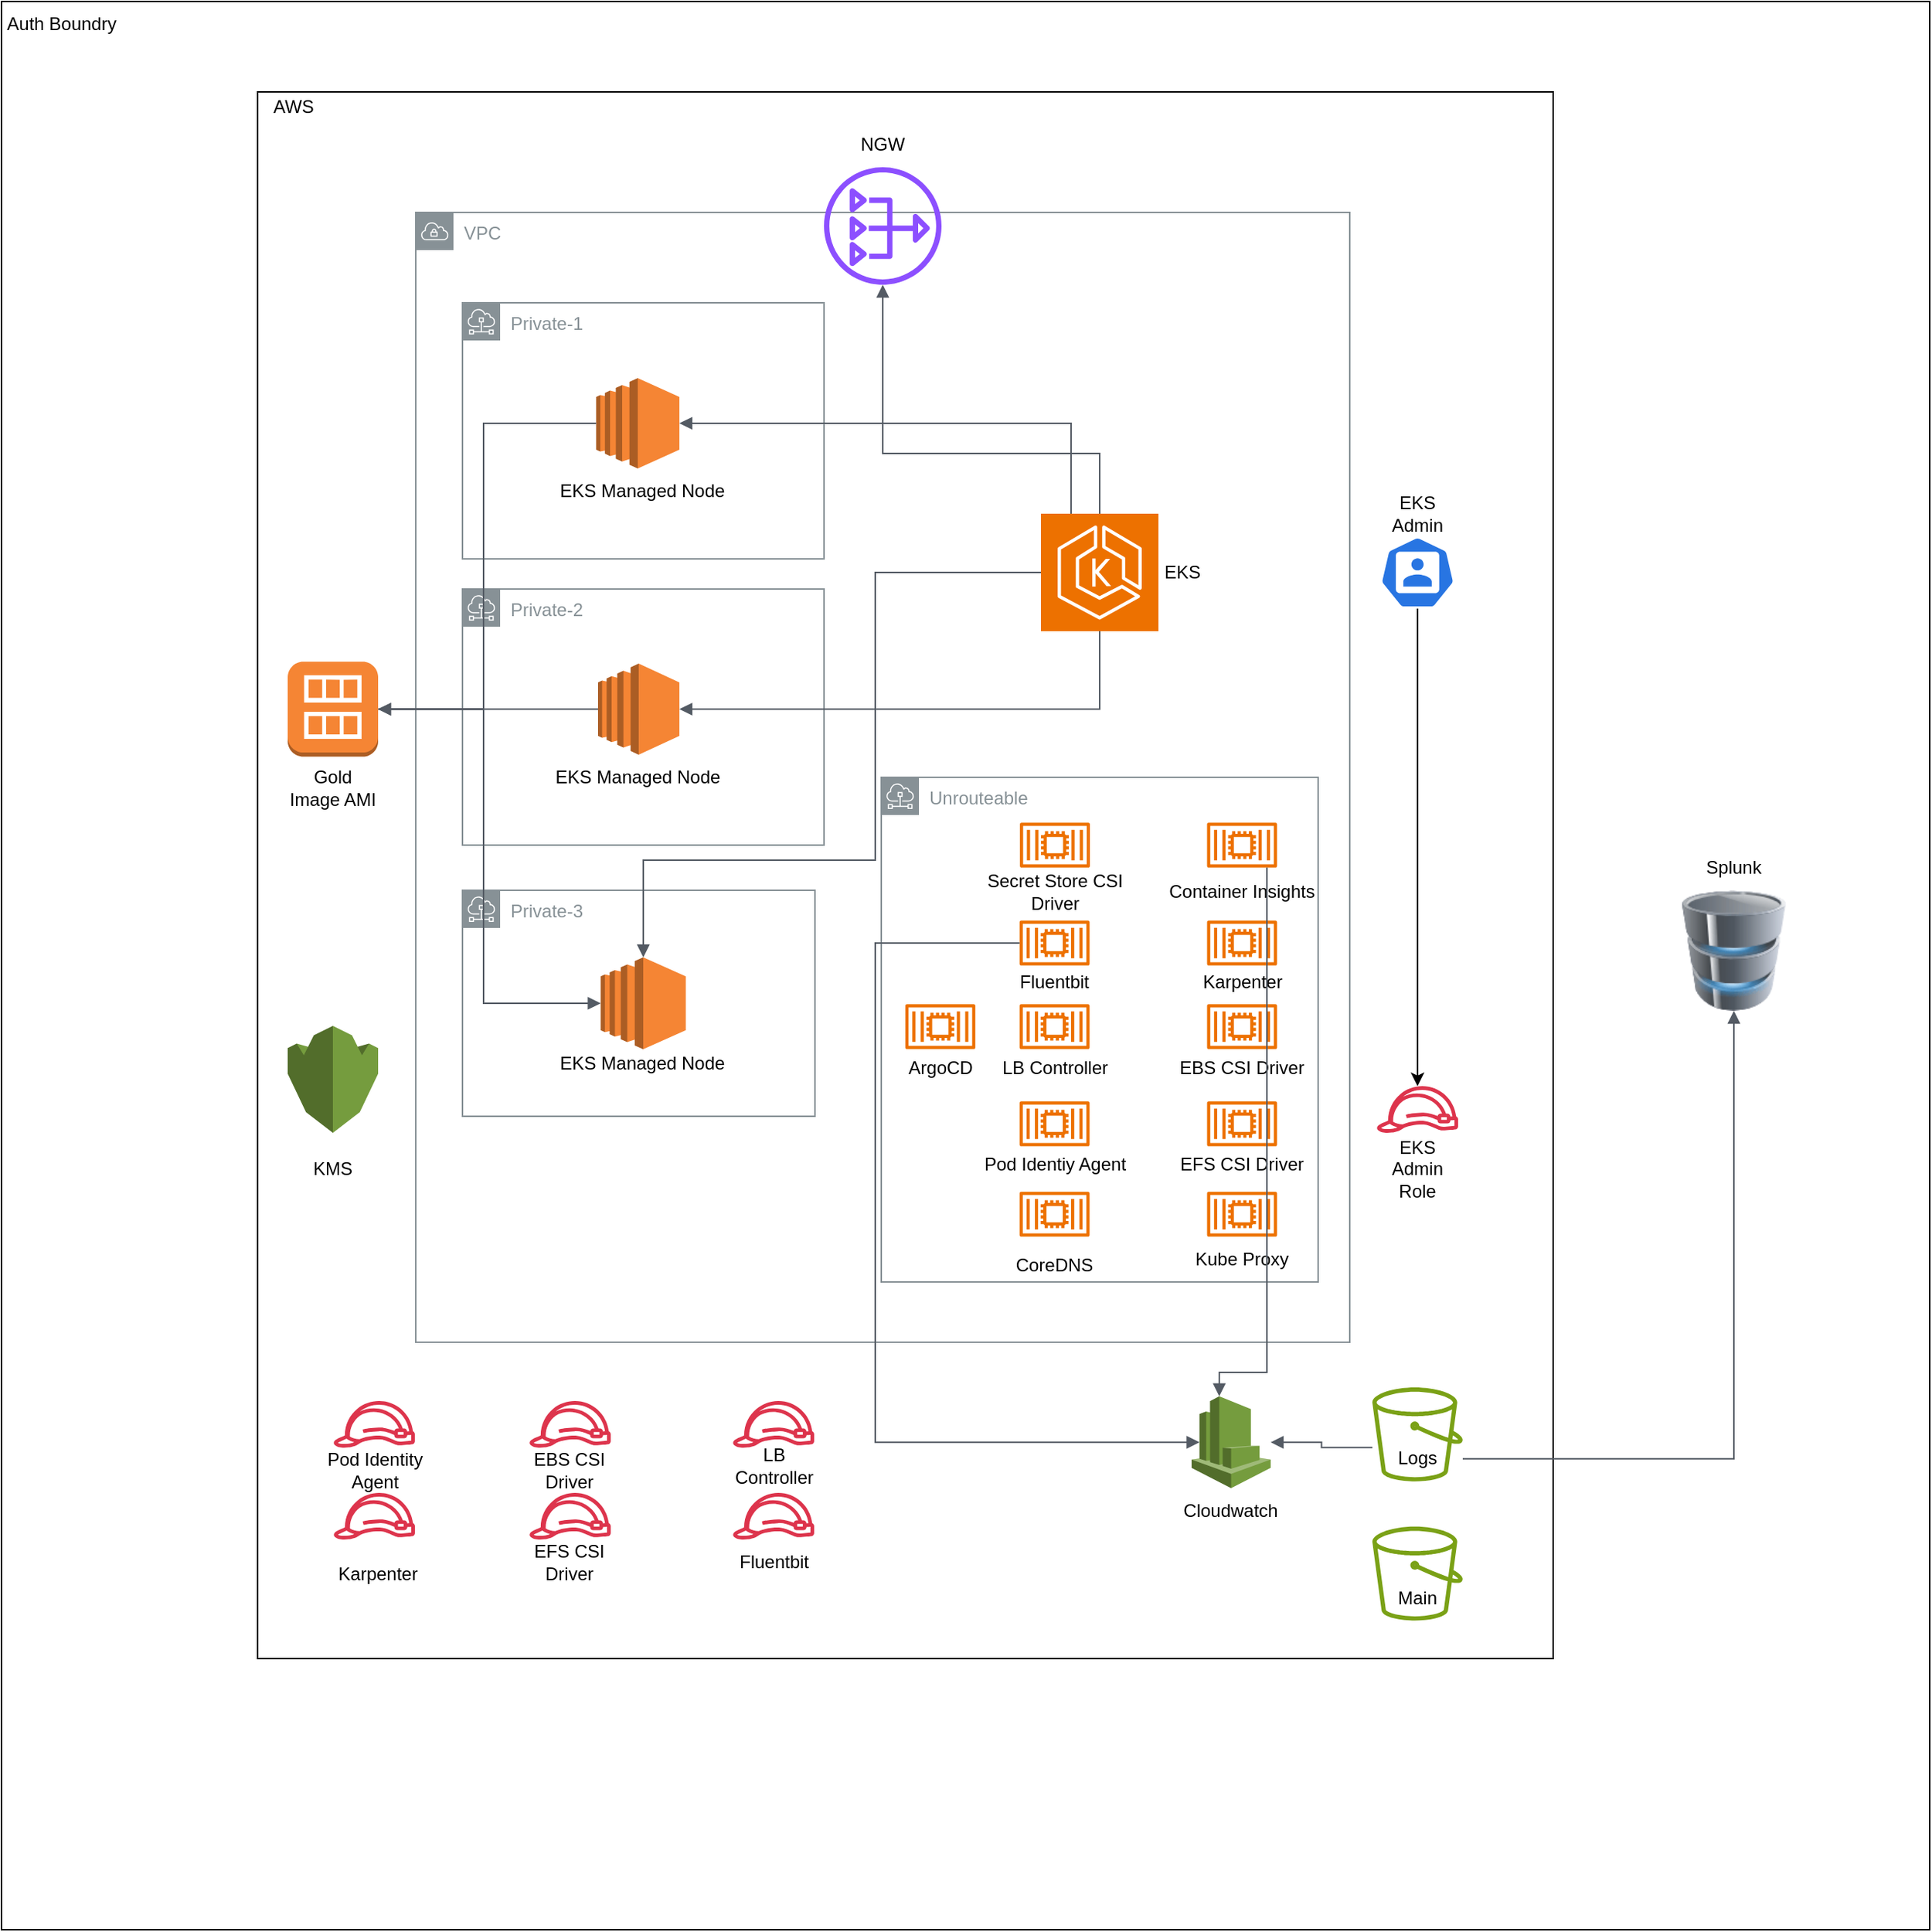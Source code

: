 <mxfile version="24.5.3" type="device">
  <diagram name="Page-1" id="e5kg5PGp0GOZCRDS-3kg">
    <mxGraphModel dx="2679" dy="2164" grid="1" gridSize="10" guides="1" tooltips="1" connect="1" arrows="1" fold="1" page="1" pageScale="1" pageWidth="850" pageHeight="1100" math="0" shadow="0">
      <root>
        <mxCell id="0" />
        <mxCell id="1" parent="0" />
        <mxCell id="WaI7bWhhHGH7RyJGUKFf-75" value="" style="whiteSpace=wrap;html=1;aspect=fixed;" parent="1" vertex="1">
          <mxGeometry x="-160" y="-40" width="1280" height="1280" as="geometry" />
        </mxCell>
        <mxCell id="WaI7bWhhHGH7RyJGUKFf-2" value="" style="rounded=0;whiteSpace=wrap;html=1;" parent="1" vertex="1">
          <mxGeometry x="10" y="20" width="860" height="1040" as="geometry" />
        </mxCell>
        <mxCell id="WaI7bWhhHGH7RyJGUKFf-3" value="VPC" style="sketch=0;outlineConnect=0;gradientColor=none;html=1;whiteSpace=wrap;fontSize=12;fontStyle=0;shape=mxgraph.aws4.group;grIcon=mxgraph.aws4.group_vpc;strokeColor=#879196;fillColor=none;verticalAlign=top;align=left;spacingLeft=30;fontColor=#879196;dashed=0;" parent="1" vertex="1">
          <mxGeometry x="115" y="100" width="620" height="750" as="geometry" />
        </mxCell>
        <mxCell id="WaI7bWhhHGH7RyJGUKFf-4" value="" style="sketch=0;outlineConnect=0;fontColor=#232F3E;gradientColor=none;fillColor=#8C4FFF;strokeColor=none;dashed=0;verticalLabelPosition=bottom;verticalAlign=top;align=center;html=1;fontSize=12;fontStyle=0;aspect=fixed;pointerEvents=1;shape=mxgraph.aws4.nat_gateway;" parent="1" vertex="1">
          <mxGeometry x="386" y="70" width="78" height="78" as="geometry" />
        </mxCell>
        <mxCell id="WaI7bWhhHGH7RyJGUKFf-6" value="Private-1" style="sketch=0;outlineConnect=0;gradientColor=none;html=1;whiteSpace=wrap;fontSize=12;fontStyle=0;shape=mxgraph.aws4.group;grIcon=mxgraph.aws4.group_subnet;strokeColor=#879196;fillColor=none;verticalAlign=top;align=left;spacingLeft=30;fontColor=#879196;dashed=0;" parent="1" vertex="1">
          <mxGeometry x="146" y="160" width="240" height="170" as="geometry" />
        </mxCell>
        <mxCell id="WaI7bWhhHGH7RyJGUKFf-7" value="Private-2" style="sketch=0;outlineConnect=0;gradientColor=none;html=1;whiteSpace=wrap;fontSize=12;fontStyle=0;shape=mxgraph.aws4.group;grIcon=mxgraph.aws4.group_subnet;strokeColor=#879196;fillColor=none;verticalAlign=top;align=left;spacingLeft=30;fontColor=#879196;dashed=0;" parent="1" vertex="1">
          <mxGeometry x="146" y="350" width="240" height="170" as="geometry" />
        </mxCell>
        <mxCell id="WaI7bWhhHGH7RyJGUKFf-8" value="Private-3" style="sketch=0;outlineConnect=0;gradientColor=none;html=1;whiteSpace=wrap;fontSize=12;fontStyle=0;shape=mxgraph.aws4.group;grIcon=mxgraph.aws4.group_subnet;strokeColor=#879196;fillColor=none;verticalAlign=top;align=left;spacingLeft=30;fontColor=#879196;dashed=0;" parent="1" vertex="1">
          <mxGeometry x="146" y="550" width="234" height="150" as="geometry" />
        </mxCell>
        <mxCell id="WaI7bWhhHGH7RyJGUKFf-9" value="Unrouteable" style="sketch=0;outlineConnect=0;gradientColor=none;html=1;whiteSpace=wrap;fontSize=12;fontStyle=0;shape=mxgraph.aws4.group;grIcon=mxgraph.aws4.group_subnet;strokeColor=#879196;fillColor=none;verticalAlign=top;align=left;spacingLeft=30;fontColor=#879196;dashed=0;" parent="1" vertex="1">
          <mxGeometry x="424" y="475" width="290" height="335" as="geometry" />
        </mxCell>
        <mxCell id="WaI7bWhhHGH7RyJGUKFf-10" value="" style="outlineConnect=0;dashed=0;verticalLabelPosition=bottom;verticalAlign=top;align=center;html=1;shape=mxgraph.aws3.ec2;fillColor=#F58534;gradientColor=none;" parent="1" vertex="1">
          <mxGeometry x="234.75" y="210" width="55.25" height="60" as="geometry" />
        </mxCell>
        <mxCell id="WaI7bWhhHGH7RyJGUKFf-11" value="" style="outlineConnect=0;dashed=0;verticalLabelPosition=bottom;verticalAlign=top;align=center;html=1;shape=mxgraph.aws3.ec2;fillColor=#F58534;gradientColor=none;" parent="1" vertex="1">
          <mxGeometry x="236" y="399.5" width="54" height="60.5" as="geometry" />
        </mxCell>
        <mxCell id="WaI7bWhhHGH7RyJGUKFf-12" value="" style="outlineConnect=0;dashed=0;verticalLabelPosition=bottom;verticalAlign=top;align=center;html=1;shape=mxgraph.aws3.ec2;fillColor=#F58534;gradientColor=none;" parent="1" vertex="1">
          <mxGeometry x="237.75" y="594.5" width="56.5" height="61" as="geometry" />
        </mxCell>
        <mxCell id="WaI7bWhhHGH7RyJGUKFf-13" value="" style="sketch=0;points=[[0,0,0],[0.25,0,0],[0.5,0,0],[0.75,0,0],[1,0,0],[0,1,0],[0.25,1,0],[0.5,1,0],[0.75,1,0],[1,1,0],[0,0.25,0],[0,0.5,0],[0,0.75,0],[1,0.25,0],[1,0.5,0],[1,0.75,0]];outlineConnect=0;fontColor=#232F3E;fillColor=#ED7100;strokeColor=#ffffff;dashed=0;verticalLabelPosition=bottom;verticalAlign=top;align=center;html=1;fontSize=12;fontStyle=0;aspect=fixed;shape=mxgraph.aws4.resourceIcon;resIcon=mxgraph.aws4.eks;" parent="1" vertex="1">
          <mxGeometry x="530" y="300" width="78" height="78" as="geometry" />
        </mxCell>
        <mxCell id="WaI7bWhhHGH7RyJGUKFf-14" value="" style="edgeStyle=orthogonalEdgeStyle;html=1;endArrow=none;elbow=vertical;startArrow=block;startFill=1;strokeColor=#545B64;rounded=0;" parent="1" source="WaI7bWhhHGH7RyJGUKFf-4" target="WaI7bWhhHGH7RyJGUKFf-13" edge="1">
          <mxGeometry width="100" relative="1" as="geometry">
            <mxPoint x="470" y="260" as="sourcePoint" />
            <mxPoint x="570" y="260" as="targetPoint" />
            <Array as="points">
              <mxPoint x="425" y="260" />
              <mxPoint x="569" y="260" />
            </Array>
          </mxGeometry>
        </mxCell>
        <mxCell id="WaI7bWhhHGH7RyJGUKFf-15" value="" style="edgeStyle=orthogonalEdgeStyle;html=1;endArrow=none;elbow=vertical;startArrow=block;startFill=1;strokeColor=#545B64;rounded=0;" parent="1" source="WaI7bWhhHGH7RyJGUKFf-10" target="WaI7bWhhHGH7RyJGUKFf-13" edge="1">
          <mxGeometry width="100" relative="1" as="geometry">
            <mxPoint x="400" y="350" as="sourcePoint" />
            <mxPoint x="500" y="350" as="targetPoint" />
            <Array as="points">
              <mxPoint x="550" y="240" />
            </Array>
          </mxGeometry>
        </mxCell>
        <mxCell id="WaI7bWhhHGH7RyJGUKFf-16" value="" style="edgeStyle=orthogonalEdgeStyle;html=1;endArrow=none;elbow=vertical;startArrow=block;startFill=1;strokeColor=#545B64;rounded=0;" parent="1" source="WaI7bWhhHGH7RyJGUKFf-11" target="WaI7bWhhHGH7RyJGUKFf-13" edge="1">
          <mxGeometry width="100" relative="1" as="geometry">
            <mxPoint x="400" y="380" as="sourcePoint" />
            <mxPoint x="500" y="380" as="targetPoint" />
          </mxGeometry>
        </mxCell>
        <mxCell id="WaI7bWhhHGH7RyJGUKFf-17" value="" style="edgeStyle=orthogonalEdgeStyle;html=1;endArrow=none;elbow=vertical;startArrow=block;startFill=1;strokeColor=#545B64;rounded=0;entryX=0;entryY=0.5;entryDx=0;entryDy=0;entryPerimeter=0;" parent="1" source="WaI7bWhhHGH7RyJGUKFf-12" target="WaI7bWhhHGH7RyJGUKFf-13" edge="1">
          <mxGeometry width="100" relative="1" as="geometry">
            <mxPoint x="420" y="400" as="sourcePoint" />
            <mxPoint x="520" y="400" as="targetPoint" />
            <Array as="points">
              <mxPoint x="266" y="530" />
              <mxPoint x="420" y="530" />
              <mxPoint x="420" y="339" />
            </Array>
          </mxGeometry>
        </mxCell>
        <mxCell id="WaI7bWhhHGH7RyJGUKFf-19" value="&lt;div&gt;&lt;br&gt;&lt;/div&gt;&lt;div&gt;&lt;br&gt;&lt;/div&gt;" style="edgeLabel;html=1;align=center;verticalAlign=middle;resizable=0;points=[];" parent="WaI7bWhhHGH7RyJGUKFf-17" vertex="1" connectable="0">
          <mxGeometry x="0.888" y="-1" relative="1" as="geometry">
            <mxPoint as="offset" />
          </mxGeometry>
        </mxCell>
        <mxCell id="WaI7bWhhHGH7RyJGUKFf-20" value="" style="sketch=0;outlineConnect=0;fontColor=#232F3E;gradientColor=none;fillColor=#ED7100;strokeColor=none;dashed=0;verticalLabelPosition=bottom;verticalAlign=top;align=center;html=1;fontSize=12;fontStyle=0;aspect=fixed;pointerEvents=1;shape=mxgraph.aws4.container_2;" parent="1" vertex="1">
          <mxGeometry x="515.83" y="570" width="46.45" height="30" as="geometry" />
        </mxCell>
        <mxCell id="WaI7bWhhHGH7RyJGUKFf-21" value="" style="sketch=0;outlineConnect=0;fontColor=#232F3E;gradientColor=none;fillColor=#ED7100;strokeColor=none;dashed=0;verticalLabelPosition=bottom;verticalAlign=top;align=center;html=1;fontSize=12;fontStyle=0;aspect=fixed;pointerEvents=1;shape=mxgraph.aws4.container_2;" parent="1" vertex="1">
          <mxGeometry x="640.28" y="570" width="46.45" height="30" as="geometry" />
        </mxCell>
        <mxCell id="WaI7bWhhHGH7RyJGUKFf-22" value="" style="sketch=0;outlineConnect=0;fontColor=#232F3E;gradientColor=none;fillColor=#ED7100;strokeColor=none;dashed=0;verticalLabelPosition=bottom;verticalAlign=top;align=center;html=1;fontSize=12;fontStyle=0;aspect=fixed;pointerEvents=1;shape=mxgraph.aws4.container_2;" parent="1" vertex="1">
          <mxGeometry x="515.83" y="625.5" width="46.45" height="30" as="geometry" />
        </mxCell>
        <mxCell id="WaI7bWhhHGH7RyJGUKFf-23" value="" style="sketch=0;outlineConnect=0;fontColor=#232F3E;gradientColor=none;fillColor=#ED7100;strokeColor=none;dashed=0;verticalLabelPosition=bottom;verticalAlign=top;align=center;html=1;fontSize=12;fontStyle=0;aspect=fixed;pointerEvents=1;shape=mxgraph.aws4.container_2;" parent="1" vertex="1">
          <mxGeometry x="640.28" y="625.5" width="46.45" height="30" as="geometry" />
        </mxCell>
        <mxCell id="WaI7bWhhHGH7RyJGUKFf-24" value="" style="sketch=0;outlineConnect=0;fontColor=#232F3E;gradientColor=none;fillColor=#ED7100;strokeColor=none;dashed=0;verticalLabelPosition=bottom;verticalAlign=top;align=center;html=1;fontSize=12;fontStyle=0;aspect=fixed;pointerEvents=1;shape=mxgraph.aws4.container_2;" parent="1" vertex="1">
          <mxGeometry x="515.83" y="690" width="46.45" height="30" as="geometry" />
        </mxCell>
        <mxCell id="WaI7bWhhHGH7RyJGUKFf-25" value="" style="sketch=0;outlineConnect=0;fontColor=#232F3E;gradientColor=none;fillColor=#ED7100;strokeColor=none;dashed=0;verticalLabelPosition=bottom;verticalAlign=top;align=center;html=1;fontSize=12;fontStyle=0;aspect=fixed;pointerEvents=1;shape=mxgraph.aws4.container_2;" parent="1" vertex="1">
          <mxGeometry x="640.28" y="690" width="46.45" height="30" as="geometry" />
        </mxCell>
        <mxCell id="WaI7bWhhHGH7RyJGUKFf-26" value="" style="sketch=0;outlineConnect=0;fontColor=#232F3E;gradientColor=none;fillColor=#ED7100;strokeColor=none;dashed=0;verticalLabelPosition=bottom;verticalAlign=top;align=center;html=1;fontSize=12;fontStyle=0;aspect=fixed;pointerEvents=1;shape=mxgraph.aws4.container_2;" parent="1" vertex="1">
          <mxGeometry x="640.28" y="750" width="46.45" height="30" as="geometry" />
        </mxCell>
        <mxCell id="WaI7bWhhHGH7RyJGUKFf-27" value="" style="sketch=0;outlineConnect=0;fontColor=#232F3E;gradientColor=none;fillColor=#ED7100;strokeColor=none;dashed=0;verticalLabelPosition=bottom;verticalAlign=top;align=center;html=1;fontSize=12;fontStyle=0;aspect=fixed;pointerEvents=1;shape=mxgraph.aws4.container_2;" parent="1" vertex="1">
          <mxGeometry x="515.83" y="750" width="46.45" height="30" as="geometry" />
        </mxCell>
        <mxCell id="WaI7bWhhHGH7RyJGUKFf-28" value="" style="sketch=0;outlineConnect=0;fontColor=#232F3E;gradientColor=none;fillColor=#7AA116;strokeColor=none;dashed=0;verticalLabelPosition=bottom;verticalAlign=top;align=center;html=1;fontSize=12;fontStyle=0;aspect=fixed;pointerEvents=1;shape=mxgraph.aws4.bucket;" parent="1" vertex="1">
          <mxGeometry x="750" y="972.4" width="60" height="62.4" as="geometry" />
        </mxCell>
        <mxCell id="WaI7bWhhHGH7RyJGUKFf-29" value="" style="sketch=0;outlineConnect=0;fontColor=#232F3E;gradientColor=none;fillColor=#7AA116;strokeColor=none;dashed=0;verticalLabelPosition=bottom;verticalAlign=top;align=center;html=1;fontSize=12;fontStyle=0;aspect=fixed;pointerEvents=1;shape=mxgraph.aws4.bucket;" parent="1" vertex="1">
          <mxGeometry x="750" y="880" width="60" height="62.4" as="geometry" />
        </mxCell>
        <mxCell id="WaI7bWhhHGH7RyJGUKFf-30" value="&lt;div&gt;Logs&lt;/div&gt;" style="text;html=1;align=center;verticalAlign=middle;whiteSpace=wrap;rounded=0;" parent="1" vertex="1">
          <mxGeometry x="750" y="912.4" width="60" height="30" as="geometry" />
        </mxCell>
        <mxCell id="WaI7bWhhHGH7RyJGUKFf-31" value="&lt;div&gt;Main&lt;/div&gt;" style="text;html=1;align=center;verticalAlign=middle;whiteSpace=wrap;rounded=0;" parent="1" vertex="1">
          <mxGeometry x="750" y="1004.8" width="60" height="30" as="geometry" />
        </mxCell>
        <mxCell id="WaI7bWhhHGH7RyJGUKFf-33" value="" style="sketch=0;outlineConnect=0;fontColor=#232F3E;gradientColor=none;fillColor=#DD344C;strokeColor=none;dashed=0;verticalLabelPosition=bottom;verticalAlign=top;align=center;html=1;fontSize=12;fontStyle=0;aspect=fixed;pointerEvents=1;shape=mxgraph.aws4.role;" parent="1" vertex="1">
          <mxGeometry x="60" y="889" width="54.95" height="31" as="geometry" />
        </mxCell>
        <mxCell id="WaI7bWhhHGH7RyJGUKFf-34" value="" style="sketch=0;outlineConnect=0;fontColor=#232F3E;gradientColor=none;fillColor=#DD344C;strokeColor=none;dashed=0;verticalLabelPosition=bottom;verticalAlign=top;align=center;html=1;fontSize=12;fontStyle=0;aspect=fixed;pointerEvents=1;shape=mxgraph.aws4.role;" parent="1" vertex="1">
          <mxGeometry x="60.05" y="950" width="54.95" height="31" as="geometry" />
        </mxCell>
        <mxCell id="WaI7bWhhHGH7RyJGUKFf-35" value="" style="sketch=0;outlineConnect=0;fontColor=#232F3E;gradientColor=none;fillColor=#DD344C;strokeColor=none;dashed=0;verticalLabelPosition=bottom;verticalAlign=top;align=center;html=1;fontSize=12;fontStyle=0;aspect=fixed;pointerEvents=1;shape=mxgraph.aws4.role;" parent="1" vertex="1">
          <mxGeometry x="190" y="889" width="54.95" height="31" as="geometry" />
        </mxCell>
        <mxCell id="WaI7bWhhHGH7RyJGUKFf-36" value="" style="sketch=0;outlineConnect=0;fontColor=#232F3E;gradientColor=none;fillColor=#DD344C;strokeColor=none;dashed=0;verticalLabelPosition=bottom;verticalAlign=top;align=center;html=1;fontSize=12;fontStyle=0;aspect=fixed;pointerEvents=1;shape=mxgraph.aws4.role;" parent="1" vertex="1">
          <mxGeometry x="190" y="950" width="54.95" height="31" as="geometry" />
        </mxCell>
        <mxCell id="WaI7bWhhHGH7RyJGUKFf-37" value="" style="sketch=0;outlineConnect=0;fontColor=#232F3E;gradientColor=none;fillColor=#DD344C;strokeColor=none;dashed=0;verticalLabelPosition=bottom;verticalAlign=top;align=center;html=1;fontSize=12;fontStyle=0;aspect=fixed;pointerEvents=1;shape=mxgraph.aws4.role;" parent="1" vertex="1">
          <mxGeometry x="325.05" y="889" width="54.95" height="31" as="geometry" />
        </mxCell>
        <mxCell id="WaI7bWhhHGH7RyJGUKFf-38" value="" style="sketch=0;outlineConnect=0;fontColor=#232F3E;gradientColor=none;fillColor=#DD344C;strokeColor=none;dashed=0;verticalLabelPosition=bottom;verticalAlign=top;align=center;html=1;fontSize=12;fontStyle=0;aspect=fixed;pointerEvents=1;shape=mxgraph.aws4.role;" parent="1" vertex="1">
          <mxGeometry x="325.05" y="950" width="54.95" height="31" as="geometry" />
        </mxCell>
        <mxCell id="WaI7bWhhHGH7RyJGUKFf-39" value="" style="sketch=0;outlineConnect=0;fontColor=#232F3E;gradientColor=none;fillColor=#DD344C;strokeColor=none;dashed=0;verticalLabelPosition=bottom;verticalAlign=top;align=center;html=1;fontSize=12;fontStyle=0;aspect=fixed;pointerEvents=1;shape=mxgraph.aws4.role;" parent="1" vertex="1">
          <mxGeometry x="752.53" y="680" width="54.95" height="31" as="geometry" />
        </mxCell>
        <mxCell id="WaI7bWhhHGH7RyJGUKFf-41" style="edgeStyle=orthogonalEdgeStyle;rounded=0;orthogonalLoop=1;jettySize=auto;html=1;" parent="1" source="WaI7bWhhHGH7RyJGUKFf-40" target="WaI7bWhhHGH7RyJGUKFf-39" edge="1">
          <mxGeometry relative="1" as="geometry" />
        </mxCell>
        <mxCell id="WaI7bWhhHGH7RyJGUKFf-40" value="" style="aspect=fixed;sketch=0;html=1;dashed=0;whitespace=wrap;verticalLabelPosition=bottom;verticalAlign=top;fillColor=#2875E2;strokeColor=#ffffff;points=[[0.005,0.63,0],[0.1,0.2,0],[0.9,0.2,0],[0.5,0,0],[0.995,0.63,0],[0.72,0.99,0],[0.5,1,0],[0.28,0.99,0]];shape=mxgraph.kubernetes.icon2;prIcon=user" parent="1" vertex="1">
          <mxGeometry x="755" y="315" width="50" height="48" as="geometry" />
        </mxCell>
        <mxCell id="WaI7bWhhHGH7RyJGUKFf-42" value="&lt;div&gt;EKS Admin&lt;/div&gt;" style="text;html=1;align=center;verticalAlign=middle;whiteSpace=wrap;rounded=0;" parent="1" vertex="1">
          <mxGeometry x="750" y="285" width="60" height="30" as="geometry" />
        </mxCell>
        <mxCell id="WaI7bWhhHGH7RyJGUKFf-43" value="EKS Admin Role" style="text;html=1;align=center;verticalAlign=middle;whiteSpace=wrap;rounded=0;" parent="1" vertex="1">
          <mxGeometry x="750" y="720" width="60" height="30" as="geometry" />
        </mxCell>
        <mxCell id="WaI7bWhhHGH7RyJGUKFf-44" value="Pod Identity Agent" style="text;html=1;align=center;verticalAlign=middle;whiteSpace=wrap;rounded=0;" parent="1" vertex="1">
          <mxGeometry x="42.53" y="924.5" width="90" height="21" as="geometry" />
        </mxCell>
        <mxCell id="WaI7bWhhHGH7RyJGUKFf-45" value="Karpenter" style="text;html=1;align=center;verticalAlign=middle;whiteSpace=wrap;rounded=0;" parent="1" vertex="1">
          <mxGeometry x="60" y="989" width="60" height="30" as="geometry" />
        </mxCell>
        <mxCell id="WaI7bWhhHGH7RyJGUKFf-46" value="EBS CSI Driver" style="text;html=1;align=center;verticalAlign=middle;whiteSpace=wrap;rounded=0;" parent="1" vertex="1">
          <mxGeometry x="187.47" y="920" width="60" height="30" as="geometry" />
        </mxCell>
        <mxCell id="WaI7bWhhHGH7RyJGUKFf-47" value="EFS CSI Driver" style="text;html=1;align=center;verticalAlign=middle;whiteSpace=wrap;rounded=0;" parent="1" vertex="1">
          <mxGeometry x="187.47" y="981" width="60" height="30" as="geometry" />
        </mxCell>
        <mxCell id="WaI7bWhhHGH7RyJGUKFf-48" value="LB Controller" style="text;html=1;align=center;verticalAlign=middle;whiteSpace=wrap;rounded=0;" parent="1" vertex="1">
          <mxGeometry x="322.52" y="916.9" width="60" height="30" as="geometry" />
        </mxCell>
        <mxCell id="WaI7bWhhHGH7RyJGUKFf-49" value="Fluentbit" style="text;html=1;align=center;verticalAlign=middle;whiteSpace=wrap;rounded=0;" parent="1" vertex="1">
          <mxGeometry x="322.52" y="981" width="60" height="30" as="geometry" />
        </mxCell>
        <mxCell id="WaI7bWhhHGH7RyJGUKFf-50" value="" style="outlineConnect=0;dashed=0;verticalLabelPosition=bottom;verticalAlign=top;align=center;html=1;shape=mxgraph.aws3.cloudwatch;fillColor=#759C3E;gradientColor=none;" parent="1" vertex="1">
          <mxGeometry x="630" y="885.9" width="52.5" height="61" as="geometry" />
        </mxCell>
        <mxCell id="WaI7bWhhHGH7RyJGUKFf-51" value="Cloudwatch" style="text;html=1;align=center;verticalAlign=middle;whiteSpace=wrap;rounded=0;" parent="1" vertex="1">
          <mxGeometry x="626.25" y="946.9" width="60" height="30" as="geometry" />
        </mxCell>
        <mxCell id="WaI7bWhhHGH7RyJGUKFf-52" value="AWS" style="text;html=1;align=center;verticalAlign=middle;whiteSpace=wrap;rounded=0;" parent="1" vertex="1">
          <mxGeometry y="20" width="67.53" height="20" as="geometry" />
        </mxCell>
        <mxCell id="WaI7bWhhHGH7RyJGUKFf-53" value="Fluentbit" style="text;html=1;align=center;verticalAlign=middle;whiteSpace=wrap;rounded=0;" parent="1" vertex="1">
          <mxGeometry x="509.28" y="596" width="60" height="30" as="geometry" />
        </mxCell>
        <mxCell id="WaI7bWhhHGH7RyJGUKFf-54" value="Karpenter" style="text;html=1;align=center;verticalAlign=middle;whiteSpace=wrap;rounded=0;" parent="1" vertex="1">
          <mxGeometry x="633.5" y="596" width="60" height="30" as="geometry" />
        </mxCell>
        <mxCell id="WaI7bWhhHGH7RyJGUKFf-55" value="LB Controller" style="text;html=1;align=center;verticalAlign=middle;whiteSpace=wrap;rounded=0;" parent="1" vertex="1">
          <mxGeometry x="502.56" y="655.5" width="73" height="24.5" as="geometry" />
        </mxCell>
        <mxCell id="WaI7bWhhHGH7RyJGUKFf-56" value="EBS CSI Driver" style="text;html=1;align=center;verticalAlign=middle;whiteSpace=wrap;rounded=0;" parent="1" vertex="1">
          <mxGeometry x="615.86" y="655.5" width="95.28" height="24.5" as="geometry" />
        </mxCell>
        <mxCell id="WaI7bWhhHGH7RyJGUKFf-57" value="EFS CSI Driver" style="text;html=1;align=center;verticalAlign=middle;whiteSpace=wrap;rounded=0;" parent="1" vertex="1">
          <mxGeometry x="615.86" y="720" width="95.28" height="24.5" as="geometry" />
        </mxCell>
        <mxCell id="WaI7bWhhHGH7RyJGUKFf-58" value="Pod Identiy Agent" style="text;html=1;align=center;verticalAlign=middle;whiteSpace=wrap;rounded=0;" parent="1" vertex="1">
          <mxGeometry x="488.85" y="722.25" width="100.86" height="20" as="geometry" />
        </mxCell>
        <mxCell id="WaI7bWhhHGH7RyJGUKFf-59" value="CoreDNS" style="text;html=1;align=center;verticalAlign=middle;whiteSpace=wrap;rounded=0;" parent="1" vertex="1">
          <mxGeometry x="509.06" y="788.5" width="60" height="21.5" as="geometry" />
        </mxCell>
        <mxCell id="WaI7bWhhHGH7RyJGUKFf-60" value="Kube Proxy" style="text;html=1;align=center;verticalAlign=middle;whiteSpace=wrap;rounded=0;" parent="1" vertex="1">
          <mxGeometry x="629.11" y="780" width="68.77" height="30" as="geometry" />
        </mxCell>
        <mxCell id="WaI7bWhhHGH7RyJGUKFf-62" value="" style="edgeStyle=orthogonalEdgeStyle;html=1;endArrow=none;elbow=vertical;startArrow=block;startFill=1;strokeColor=#545B64;rounded=0;entryX=0;entryY=0.25;entryDx=0;entryDy=0;" parent="1" source="WaI7bWhhHGH7RyJGUKFf-50" target="WaI7bWhhHGH7RyJGUKFf-30" edge="1">
          <mxGeometry width="100" relative="1" as="geometry">
            <mxPoint x="640" y="1010" as="sourcePoint" />
            <mxPoint x="740" y="1010" as="targetPoint" />
          </mxGeometry>
        </mxCell>
        <mxCell id="WaI7bWhhHGH7RyJGUKFf-64" value="" style="image;html=1;image=img/lib/clip_art/computers/Database_128x128.png" parent="1" vertex="1">
          <mxGeometry x="950" y="550" width="80" height="80" as="geometry" />
        </mxCell>
        <mxCell id="WaI7bWhhHGH7RyJGUKFf-65" value="" style="edgeStyle=orthogonalEdgeStyle;html=1;endArrow=none;elbow=vertical;startArrow=block;startFill=1;strokeColor=#545B64;rounded=0;entryX=1;entryY=0.5;entryDx=0;entryDy=0;" parent="1" source="WaI7bWhhHGH7RyJGUKFf-64" target="WaI7bWhhHGH7RyJGUKFf-30" edge="1">
          <mxGeometry width="100" relative="1" as="geometry">
            <mxPoint x="620" y="1020" as="sourcePoint" />
            <mxPoint x="720" y="1020" as="targetPoint" />
            <Array as="points">
              <mxPoint x="990" y="927" />
            </Array>
          </mxGeometry>
        </mxCell>
        <mxCell id="WaI7bWhhHGH7RyJGUKFf-66" value="Splunk" style="text;html=1;align=center;verticalAlign=middle;whiteSpace=wrap;rounded=0;" parent="1" vertex="1">
          <mxGeometry x="960" y="520" width="60" height="30" as="geometry" />
        </mxCell>
        <mxCell id="WaI7bWhhHGH7RyJGUKFf-68" value="" style="outlineConnect=0;dashed=0;verticalLabelPosition=bottom;verticalAlign=top;align=center;html=1;shape=mxgraph.aws3.kms;fillColor=#759C3E;gradientColor=none;" parent="1" vertex="1">
          <mxGeometry x="30" y="640" width="60" height="71" as="geometry" />
        </mxCell>
        <mxCell id="WaI7bWhhHGH7RyJGUKFf-69" value="KMS" style="text;html=1;align=center;verticalAlign=middle;whiteSpace=wrap;rounded=0;" parent="1" vertex="1">
          <mxGeometry x="30" y="720" width="60" height="30" as="geometry" />
        </mxCell>
        <mxCell id="WaI7bWhhHGH7RyJGUKFf-70" value="EKS Managed Node" style="text;html=1;align=center;verticalAlign=middle;whiteSpace=wrap;rounded=0;" parent="1" vertex="1">
          <mxGeometry x="205.44" y="270" width="121.12" height="30" as="geometry" />
        </mxCell>
        <mxCell id="WaI7bWhhHGH7RyJGUKFf-73" value="EKS" style="text;html=1;align=center;verticalAlign=middle;whiteSpace=wrap;rounded=0;" parent="1" vertex="1">
          <mxGeometry x="594" y="324" width="60" height="30" as="geometry" />
        </mxCell>
        <mxCell id="WaI7bWhhHGH7RyJGUKFf-74" value="NGW" style="text;html=1;align=center;verticalAlign=middle;whiteSpace=wrap;rounded=0;" parent="1" vertex="1">
          <mxGeometry x="395" y="40" width="60" height="30" as="geometry" />
        </mxCell>
        <mxCell id="WaI7bWhhHGH7RyJGUKFf-76" value="Auth Boundry" style="text;html=1;align=center;verticalAlign=middle;whiteSpace=wrap;rounded=0;" parent="1" vertex="1">
          <mxGeometry x="-160" y="-40" width="80" height="30" as="geometry" />
        </mxCell>
        <mxCell id="WaI7bWhhHGH7RyJGUKFf-77" value="EKS Managed Node" style="text;html=1;align=center;verticalAlign=middle;whiteSpace=wrap;rounded=0;" parent="1" vertex="1">
          <mxGeometry x="202.44" y="460" width="121.12" height="30" as="geometry" />
        </mxCell>
        <mxCell id="WaI7bWhhHGH7RyJGUKFf-78" value="EKS Managed Node" style="text;html=1;align=center;verticalAlign=middle;whiteSpace=wrap;rounded=0;" parent="1" vertex="1">
          <mxGeometry x="205.44" y="650" width="121.12" height="30" as="geometry" />
        </mxCell>
        <mxCell id="WaI7bWhhHGH7RyJGUKFf-79" value="" style="outlineConnect=0;dashed=0;verticalLabelPosition=bottom;verticalAlign=top;align=center;html=1;shape=mxgraph.aws3.ami;fillColor=#F58534;gradientColor=none;" parent="1" vertex="1">
          <mxGeometry x="30" y="398.25" width="60" height="63" as="geometry" />
        </mxCell>
        <mxCell id="WaI7bWhhHGH7RyJGUKFf-80" value="Gold Image AMI" style="text;html=1;align=center;verticalAlign=middle;whiteSpace=wrap;rounded=0;" parent="1" vertex="1">
          <mxGeometry x="30" y="466.5" width="60" height="30" as="geometry" />
        </mxCell>
        <mxCell id="WaI7bWhhHGH7RyJGUKFf-81" value="" style="edgeStyle=orthogonalEdgeStyle;html=1;endArrow=none;elbow=vertical;startArrow=block;startFill=1;strokeColor=#545B64;rounded=0;entryX=0;entryY=0.5;entryDx=0;entryDy=0;entryPerimeter=0;exitX=1;exitY=0.5;exitDx=0;exitDy=0;exitPerimeter=0;" parent="1" source="WaI7bWhhHGH7RyJGUKFf-79" target="WaI7bWhhHGH7RyJGUKFf-10" edge="1">
          <mxGeometry width="100" relative="1" as="geometry">
            <mxPoint x="120" y="240" as="sourcePoint" />
            <mxPoint x="220" y="240" as="targetPoint" />
            <Array as="points">
              <mxPoint x="160" y="430" />
              <mxPoint x="160" y="240" />
            </Array>
          </mxGeometry>
        </mxCell>
        <mxCell id="WaI7bWhhHGH7RyJGUKFf-82" value="" style="edgeStyle=orthogonalEdgeStyle;html=1;endArrow=none;elbow=vertical;startArrow=block;startFill=1;strokeColor=#545B64;rounded=0;entryX=0;entryY=0.5;entryDx=0;entryDy=0;entryPerimeter=0;exitX=1;exitY=0.5;exitDx=0;exitDy=0;exitPerimeter=0;" parent="1" source="WaI7bWhhHGH7RyJGUKFf-79" target="WaI7bWhhHGH7RyJGUKFf-11" edge="1">
          <mxGeometry width="100" relative="1" as="geometry">
            <mxPoint x="130" y="450" as="sourcePoint" />
            <mxPoint x="230" y="450" as="targetPoint" />
          </mxGeometry>
        </mxCell>
        <mxCell id="WaI7bWhhHGH7RyJGUKFf-83" value="" style="edgeStyle=orthogonalEdgeStyle;html=1;endArrow=none;elbow=vertical;startArrow=block;startFill=1;strokeColor=#545B64;rounded=0;exitX=0;exitY=0.5;exitDx=0;exitDy=0;exitPerimeter=0;entryX=1;entryY=0.5;entryDx=0;entryDy=0;entryPerimeter=0;" parent="1" source="WaI7bWhhHGH7RyJGUKFf-12" target="WaI7bWhhHGH7RyJGUKFf-79" edge="1">
          <mxGeometry width="100" relative="1" as="geometry">
            <mxPoint x="46" y="625" as="sourcePoint" />
            <mxPoint x="46" y="625" as="targetPoint" />
            <Array as="points">
              <mxPoint x="160" y="625" />
              <mxPoint x="160" y="430" />
            </Array>
          </mxGeometry>
        </mxCell>
        <mxCell id="WaI7bWhhHGH7RyJGUKFf-84" value="" style="edgeStyle=orthogonalEdgeStyle;html=1;endArrow=none;elbow=vertical;startArrow=block;startFill=1;strokeColor=#545B64;rounded=0;exitX=0.1;exitY=0.5;exitDx=0;exitDy=0;exitPerimeter=0;" parent="1" source="WaI7bWhhHGH7RyJGUKFf-50" target="WaI7bWhhHGH7RyJGUKFf-20" edge="1">
          <mxGeometry width="100" relative="1" as="geometry">
            <mxPoint x="490" y="900" as="sourcePoint" />
            <mxPoint x="590" y="900" as="targetPoint" />
            <Array as="points">
              <mxPoint x="420" y="916" />
              <mxPoint x="420" y="585" />
            </Array>
          </mxGeometry>
        </mxCell>
        <mxCell id="WaI7bWhhHGH7RyJGUKFf-85" value="" style="sketch=0;outlineConnect=0;fontColor=#232F3E;gradientColor=none;fillColor=#ED7100;strokeColor=none;dashed=0;verticalLabelPosition=bottom;verticalAlign=top;align=center;html=1;fontSize=12;fontStyle=0;aspect=fixed;pointerEvents=1;shape=mxgraph.aws4.container_2;" parent="1" vertex="1">
          <mxGeometry x="640.27" y="505" width="46.45" height="30" as="geometry" />
        </mxCell>
        <mxCell id="WaI7bWhhHGH7RyJGUKFf-86" value="Container Insights" style="text;html=1;align=center;verticalAlign=middle;whiteSpace=wrap;rounded=0;" parent="1" vertex="1">
          <mxGeometry x="613" y="533" width="101" height="35" as="geometry" />
        </mxCell>
        <mxCell id="WaI7bWhhHGH7RyJGUKFf-87" value="" style="edgeStyle=orthogonalEdgeStyle;html=1;endArrow=none;elbow=vertical;startArrow=block;startFill=1;strokeColor=#545B64;rounded=0;exitX=0.35;exitY=0;exitDx=0;exitDy=0;exitPerimeter=0;" parent="1" source="WaI7bWhhHGH7RyJGUKFf-50" target="WaI7bWhhHGH7RyJGUKFf-85" edge="1">
          <mxGeometry width="100" relative="1" as="geometry">
            <mxPoint x="500" y="970" as="sourcePoint" />
            <mxPoint x="600" y="970" as="targetPoint" />
            <Array as="points">
              <mxPoint x="648" y="870" />
              <mxPoint x="680" y="870" />
              <mxPoint x="680" y="525" />
            </Array>
          </mxGeometry>
        </mxCell>
        <mxCell id="WaI7bWhhHGH7RyJGUKFf-88" value="" style="sketch=0;outlineConnect=0;fontColor=#232F3E;gradientColor=none;fillColor=#ED7100;strokeColor=none;dashed=0;verticalLabelPosition=bottom;verticalAlign=top;align=center;html=1;fontSize=12;fontStyle=0;aspect=fixed;pointerEvents=1;shape=mxgraph.aws4.container_2;" parent="1" vertex="1">
          <mxGeometry x="516.05" y="505" width="46.45" height="30" as="geometry" />
        </mxCell>
        <mxCell id="WaI7bWhhHGH7RyJGUKFf-89" value="Secret Store CSI Driver" style="text;html=1;align=center;verticalAlign=middle;whiteSpace=wrap;rounded=0;" parent="1" vertex="1">
          <mxGeometry x="488.55" y="533" width="101" height="35" as="geometry" />
        </mxCell>
        <mxCell id="DPWpI53lilMNmOAEphsO-1" value="" style="sketch=0;outlineConnect=0;fontColor=#232F3E;gradientColor=none;fillColor=#ED7100;strokeColor=none;dashed=0;verticalLabelPosition=bottom;verticalAlign=top;align=center;html=1;fontSize=12;fontStyle=0;aspect=fixed;pointerEvents=1;shape=mxgraph.aws4.container_2;" vertex="1" parent="1">
          <mxGeometry x="439.99" y="625.5" width="46.45" height="30" as="geometry" />
        </mxCell>
        <mxCell id="DPWpI53lilMNmOAEphsO-2" value="ArgoCD" style="text;html=1;align=center;verticalAlign=middle;whiteSpace=wrap;rounded=0;" vertex="1" parent="1">
          <mxGeometry x="426.72" y="655.5" width="73" height="24.5" as="geometry" />
        </mxCell>
      </root>
    </mxGraphModel>
  </diagram>
</mxfile>
